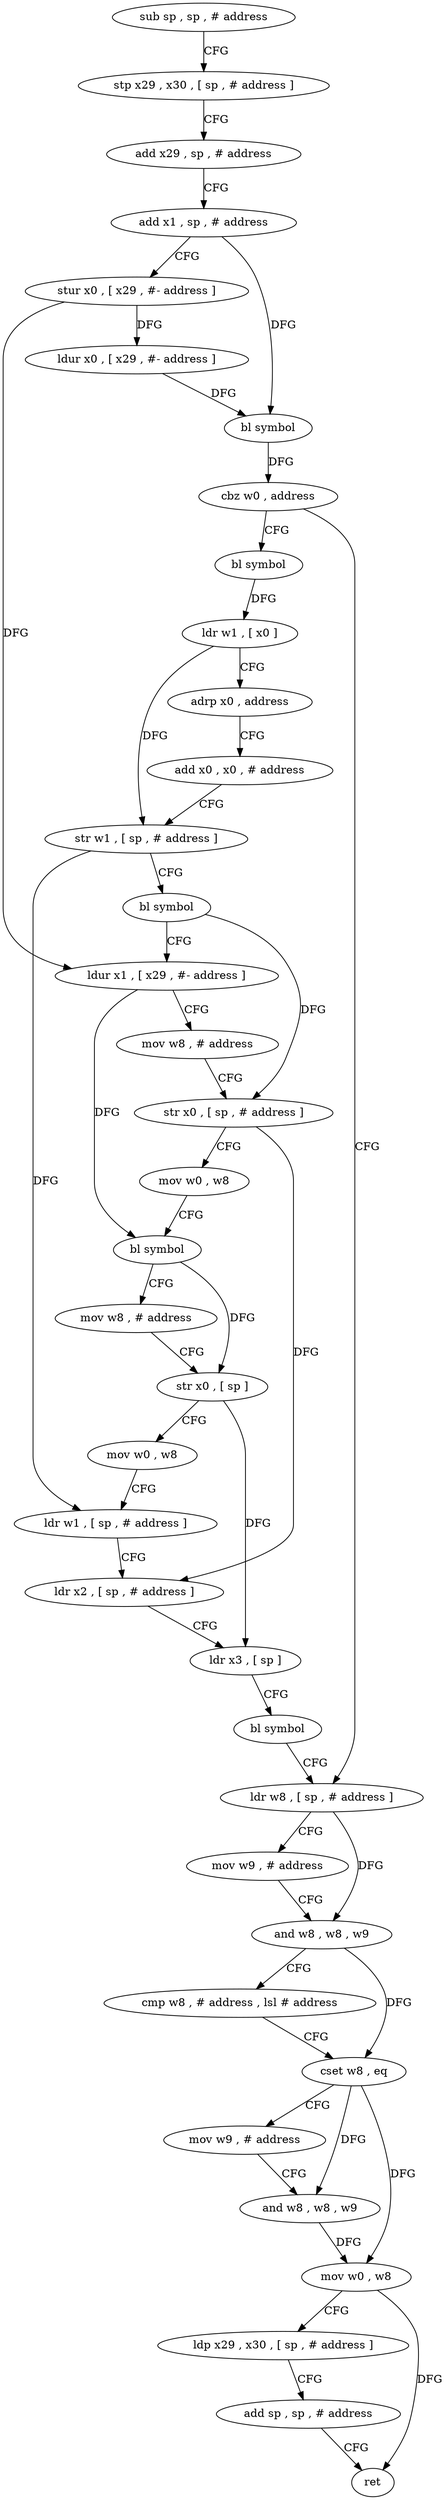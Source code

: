 digraph "func" {
"4203108" [label = "sub sp , sp , # address" ]
"4203112" [label = "stp x29 , x30 , [ sp , # address ]" ]
"4203116" [label = "add x29 , sp , # address" ]
"4203120" [label = "add x1 , sp , # address" ]
"4203124" [label = "stur x0 , [ x29 , #- address ]" ]
"4203128" [label = "ldur x0 , [ x29 , #- address ]" ]
"4203132" [label = "bl symbol" ]
"4203136" [label = "cbz w0 , address" ]
"4203212" [label = "ldr w8 , [ sp , # address ]" ]
"4203140" [label = "bl symbol" ]
"4203216" [label = "mov w9 , # address" ]
"4203220" [label = "and w8 , w8 , w9" ]
"4203224" [label = "cmp w8 , # address , lsl # address" ]
"4203228" [label = "cset w8 , eq" ]
"4203232" [label = "mov w9 , # address" ]
"4203236" [label = "and w8 , w8 , w9" ]
"4203240" [label = "mov w0 , w8" ]
"4203244" [label = "ldp x29 , x30 , [ sp , # address ]" ]
"4203248" [label = "add sp , sp , # address" ]
"4203252" [label = "ret" ]
"4203144" [label = "ldr w1 , [ x0 ]" ]
"4203148" [label = "adrp x0 , address" ]
"4203152" [label = "add x0 , x0 , # address" ]
"4203156" [label = "str w1 , [ sp , # address ]" ]
"4203160" [label = "bl symbol" ]
"4203164" [label = "ldur x1 , [ x29 , #- address ]" ]
"4203168" [label = "mov w8 , # address" ]
"4203172" [label = "str x0 , [ sp , # address ]" ]
"4203176" [label = "mov w0 , w8" ]
"4203180" [label = "bl symbol" ]
"4203184" [label = "mov w8 , # address" ]
"4203188" [label = "str x0 , [ sp ]" ]
"4203192" [label = "mov w0 , w8" ]
"4203196" [label = "ldr w1 , [ sp , # address ]" ]
"4203200" [label = "ldr x2 , [ sp , # address ]" ]
"4203204" [label = "ldr x3 , [ sp ]" ]
"4203208" [label = "bl symbol" ]
"4203108" -> "4203112" [ label = "CFG" ]
"4203112" -> "4203116" [ label = "CFG" ]
"4203116" -> "4203120" [ label = "CFG" ]
"4203120" -> "4203124" [ label = "CFG" ]
"4203120" -> "4203132" [ label = "DFG" ]
"4203124" -> "4203128" [ label = "DFG" ]
"4203124" -> "4203164" [ label = "DFG" ]
"4203128" -> "4203132" [ label = "DFG" ]
"4203132" -> "4203136" [ label = "DFG" ]
"4203136" -> "4203212" [ label = "CFG" ]
"4203136" -> "4203140" [ label = "CFG" ]
"4203212" -> "4203216" [ label = "CFG" ]
"4203212" -> "4203220" [ label = "DFG" ]
"4203140" -> "4203144" [ label = "DFG" ]
"4203216" -> "4203220" [ label = "CFG" ]
"4203220" -> "4203224" [ label = "CFG" ]
"4203220" -> "4203228" [ label = "DFG" ]
"4203224" -> "4203228" [ label = "CFG" ]
"4203228" -> "4203232" [ label = "CFG" ]
"4203228" -> "4203236" [ label = "DFG" ]
"4203228" -> "4203240" [ label = "DFG" ]
"4203232" -> "4203236" [ label = "CFG" ]
"4203236" -> "4203240" [ label = "DFG" ]
"4203240" -> "4203244" [ label = "CFG" ]
"4203240" -> "4203252" [ label = "DFG" ]
"4203244" -> "4203248" [ label = "CFG" ]
"4203248" -> "4203252" [ label = "CFG" ]
"4203144" -> "4203148" [ label = "CFG" ]
"4203144" -> "4203156" [ label = "DFG" ]
"4203148" -> "4203152" [ label = "CFG" ]
"4203152" -> "4203156" [ label = "CFG" ]
"4203156" -> "4203160" [ label = "CFG" ]
"4203156" -> "4203196" [ label = "DFG" ]
"4203160" -> "4203164" [ label = "CFG" ]
"4203160" -> "4203172" [ label = "DFG" ]
"4203164" -> "4203168" [ label = "CFG" ]
"4203164" -> "4203180" [ label = "DFG" ]
"4203168" -> "4203172" [ label = "CFG" ]
"4203172" -> "4203176" [ label = "CFG" ]
"4203172" -> "4203200" [ label = "DFG" ]
"4203176" -> "4203180" [ label = "CFG" ]
"4203180" -> "4203184" [ label = "CFG" ]
"4203180" -> "4203188" [ label = "DFG" ]
"4203184" -> "4203188" [ label = "CFG" ]
"4203188" -> "4203192" [ label = "CFG" ]
"4203188" -> "4203204" [ label = "DFG" ]
"4203192" -> "4203196" [ label = "CFG" ]
"4203196" -> "4203200" [ label = "CFG" ]
"4203200" -> "4203204" [ label = "CFG" ]
"4203204" -> "4203208" [ label = "CFG" ]
"4203208" -> "4203212" [ label = "CFG" ]
}
